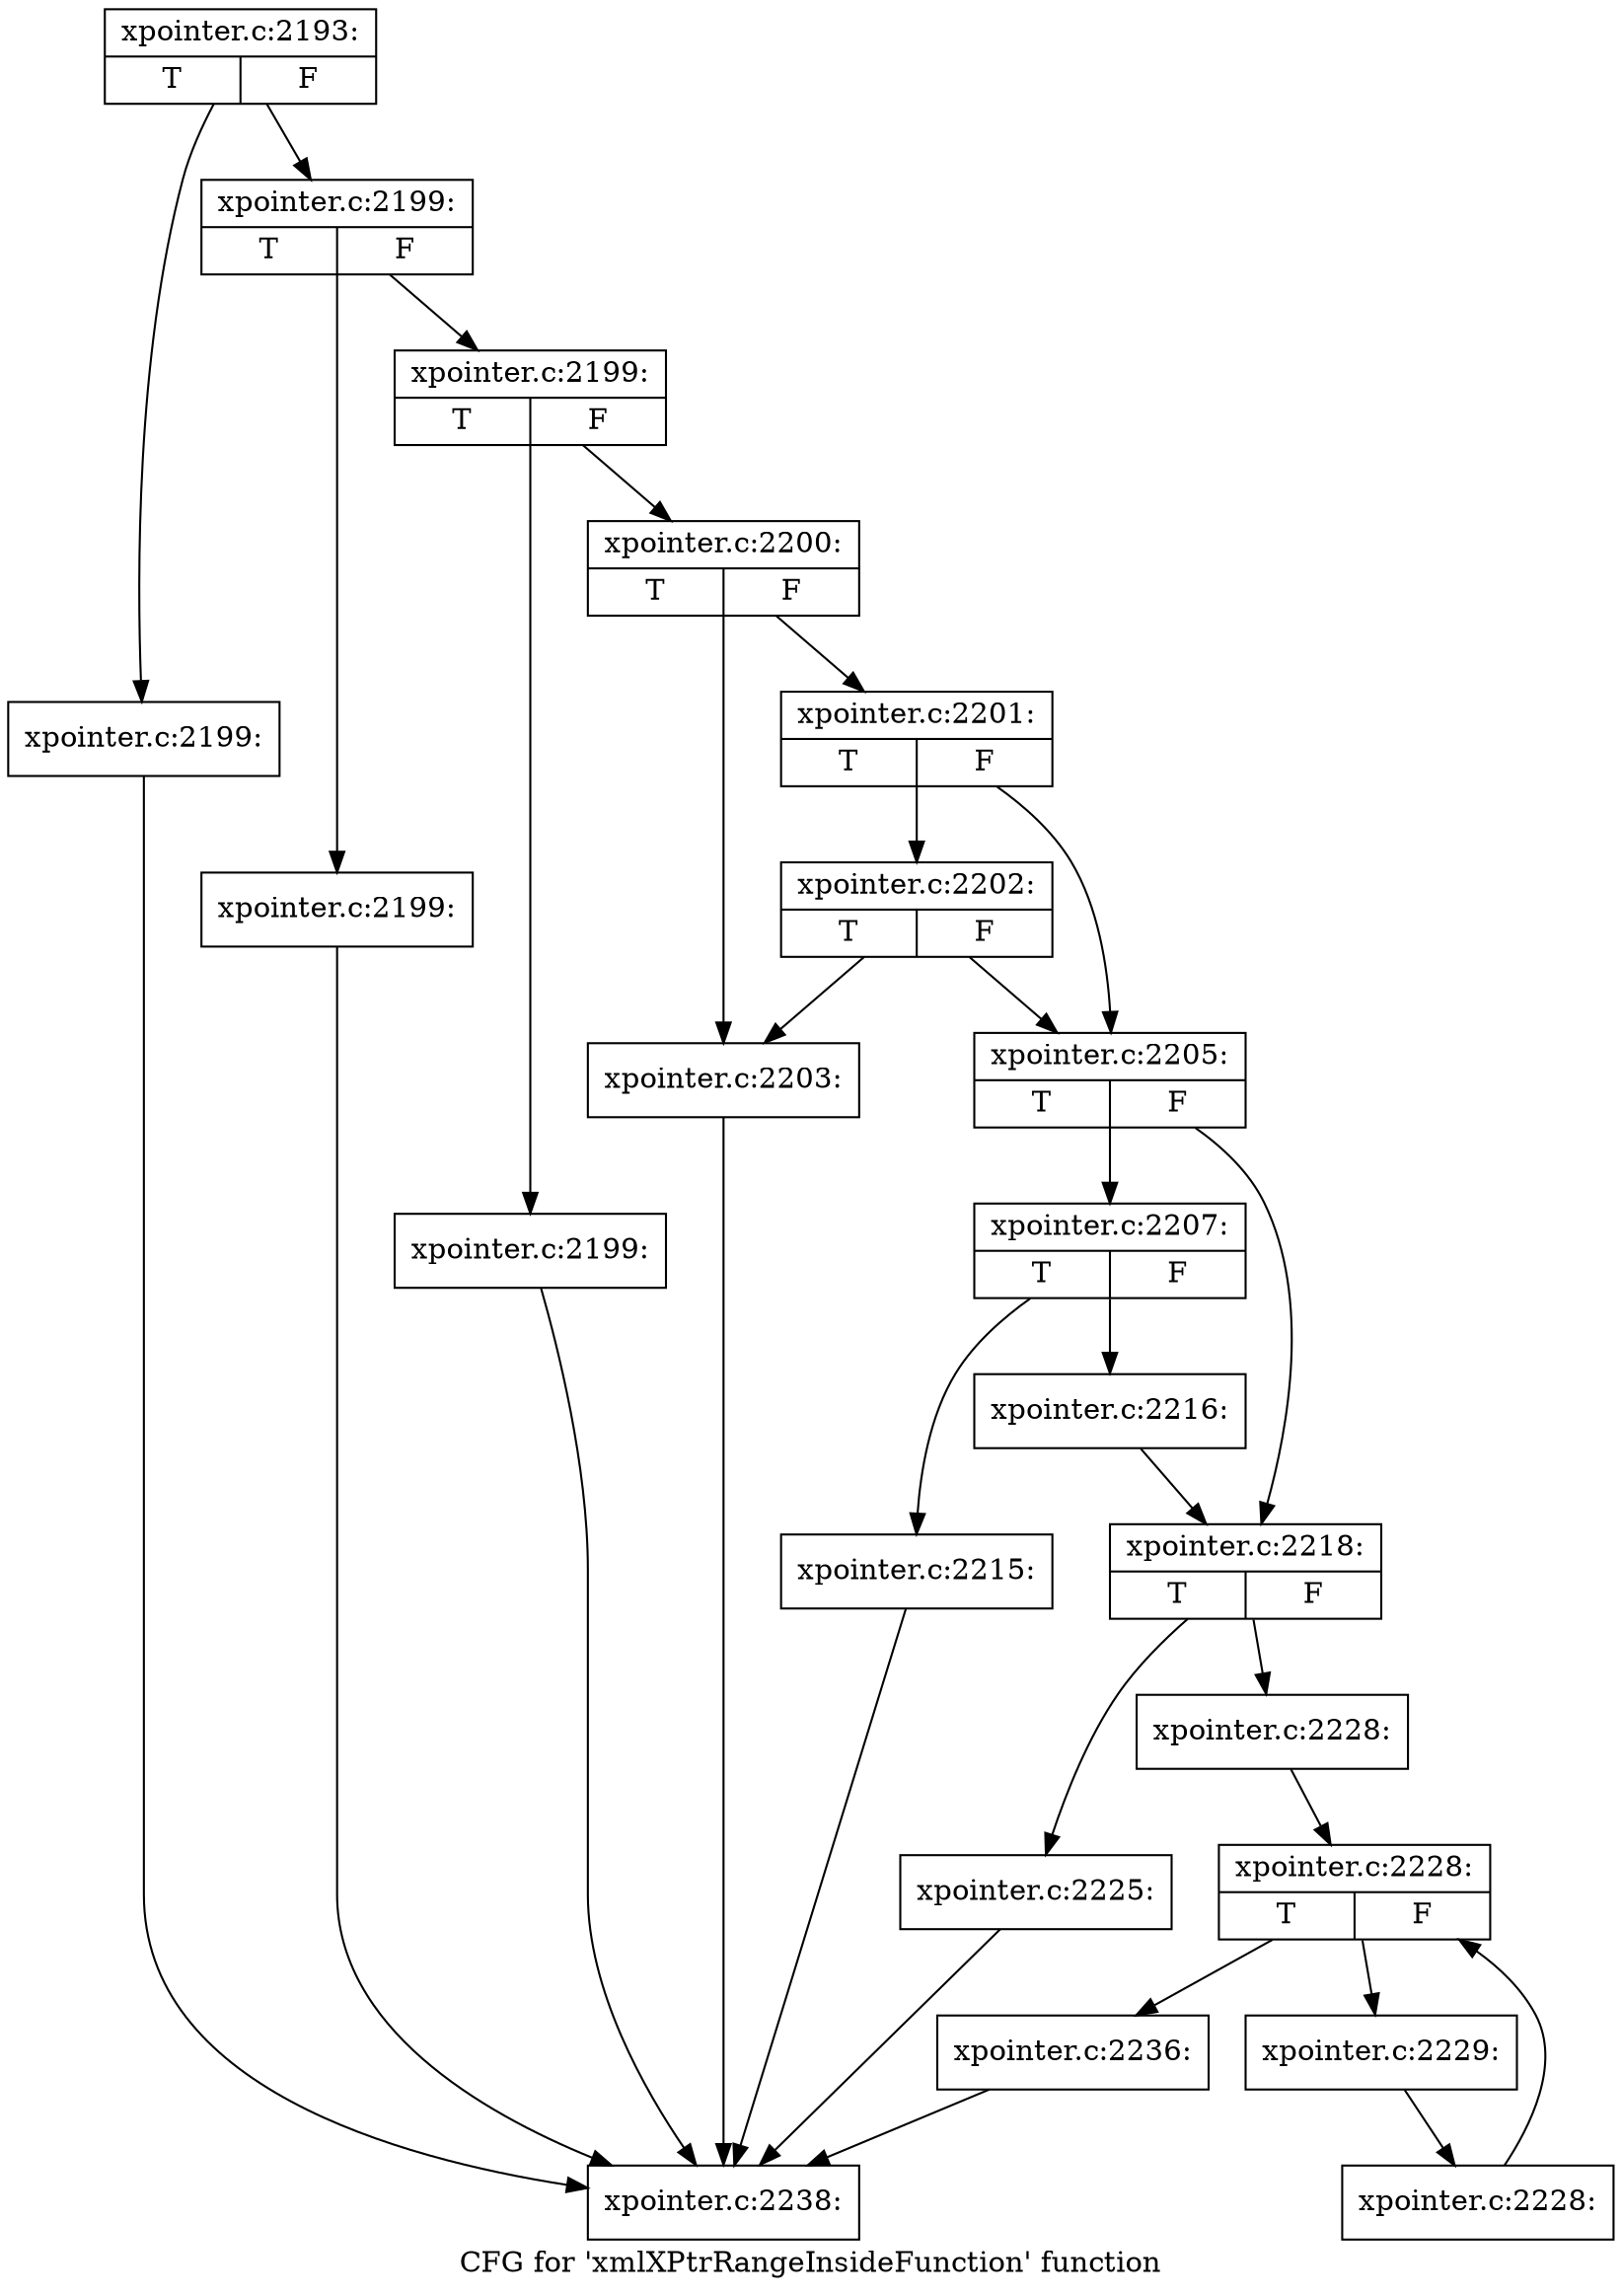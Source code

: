 digraph "CFG for 'xmlXPtrRangeInsideFunction' function" {
	label="CFG for 'xmlXPtrRangeInsideFunction' function";

	Node0x5265080 [shape=record,label="{xpointer.c:2193:|{<s0>T|<s1>F}}"];
	Node0x5265080 -> Node0x526cd80;
	Node0x5265080 -> Node0x526cdd0;
	Node0x526cd80 [shape=record,label="{xpointer.c:2199:}"];
	Node0x526cd80 -> Node0x526b9b0;
	Node0x526cdd0 [shape=record,label="{xpointer.c:2199:|{<s0>T|<s1>F}}"];
	Node0x526cdd0 -> Node0x526d090;
	Node0x526cdd0 -> Node0x526d0e0;
	Node0x526d090 [shape=record,label="{xpointer.c:2199:}"];
	Node0x526d090 -> Node0x526b9b0;
	Node0x526d0e0 [shape=record,label="{xpointer.c:2199:|{<s0>T|<s1>F}}"];
	Node0x526d0e0 -> Node0x526d4b0;
	Node0x526d0e0 -> Node0x526d500;
	Node0x526d4b0 [shape=record,label="{xpointer.c:2199:}"];
	Node0x526d4b0 -> Node0x526b9b0;
	Node0x526d500 [shape=record,label="{xpointer.c:2200:|{<s0>T|<s1>F}}"];
	Node0x526d500 -> Node0x526dc40;
	Node0x526d500 -> Node0x526dce0;
	Node0x526dce0 [shape=record,label="{xpointer.c:2201:|{<s0>T|<s1>F}}"];
	Node0x526dce0 -> Node0x526e120;
	Node0x526dce0 -> Node0x526dc90;
	Node0x526e120 [shape=record,label="{xpointer.c:2202:|{<s0>T|<s1>F}}"];
	Node0x526e120 -> Node0x526dc40;
	Node0x526e120 -> Node0x526dc90;
	Node0x526dc40 [shape=record,label="{xpointer.c:2203:}"];
	Node0x526dc40 -> Node0x526b9b0;
	Node0x526dc90 [shape=record,label="{xpointer.c:2205:|{<s0>T|<s1>F}}"];
	Node0x526dc90 -> Node0x526ef00;
	Node0x526dc90 -> Node0x526ef50;
	Node0x526ef00 [shape=record,label="{xpointer.c:2207:|{<s0>T|<s1>F}}"];
	Node0x526ef00 -> Node0x51d44c0;
	Node0x526ef00 -> Node0x51d4510;
	Node0x51d44c0 [shape=record,label="{xpointer.c:2215:}"];
	Node0x51d44c0 -> Node0x526b9b0;
	Node0x51d4510 [shape=record,label="{xpointer.c:2216:}"];
	Node0x51d4510 -> Node0x526ef50;
	Node0x526ef50 [shape=record,label="{xpointer.c:2218:|{<s0>T|<s1>F}}"];
	Node0x526ef50 -> Node0x51d5190;
	Node0x526ef50 -> Node0x51d51e0;
	Node0x51d5190 [shape=record,label="{xpointer.c:2225:}"];
	Node0x51d5190 -> Node0x526b9b0;
	Node0x51d51e0 [shape=record,label="{xpointer.c:2228:}"];
	Node0x51d51e0 -> Node0x51d5a50;
	Node0x51d5a50 [shape=record,label="{xpointer.c:2228:|{<s0>T|<s1>F}}"];
	Node0x51d5a50 -> Node0x51d5d30;
	Node0x51d5a50 -> Node0x51d58b0;
	Node0x51d5d30 [shape=record,label="{xpointer.c:2229:}"];
	Node0x51d5d30 -> Node0x51d5ca0;
	Node0x51d5ca0 [shape=record,label="{xpointer.c:2228:}"];
	Node0x51d5ca0 -> Node0x51d5a50;
	Node0x51d58b0 [shape=record,label="{xpointer.c:2236:}"];
	Node0x51d58b0 -> Node0x526b9b0;
	Node0x526b9b0 [shape=record,label="{xpointer.c:2238:}"];
}
